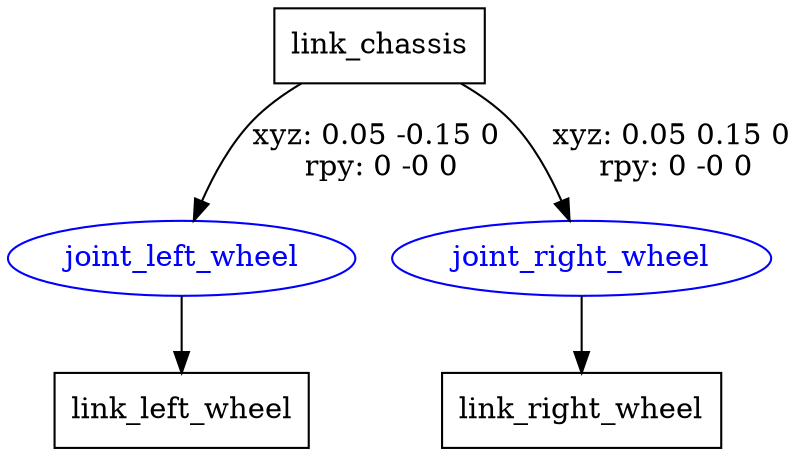 digraph G {
node [shape=box];
"link_chassis" [label="link_chassis"];
"link_left_wheel" [label="link_left_wheel"];
"link_right_wheel" [label="link_right_wheel"];
node [shape=ellipse, color=blue, fontcolor=blue];
"link_chassis" -> "joint_left_wheel" [label="xyz: 0.05 -0.15 0 \nrpy: 0 -0 0"]
"joint_left_wheel" -> "link_left_wheel"
"link_chassis" -> "joint_right_wheel" [label="xyz: 0.05 0.15 0 \nrpy: 0 -0 0"]
"joint_right_wheel" -> "link_right_wheel"
}
